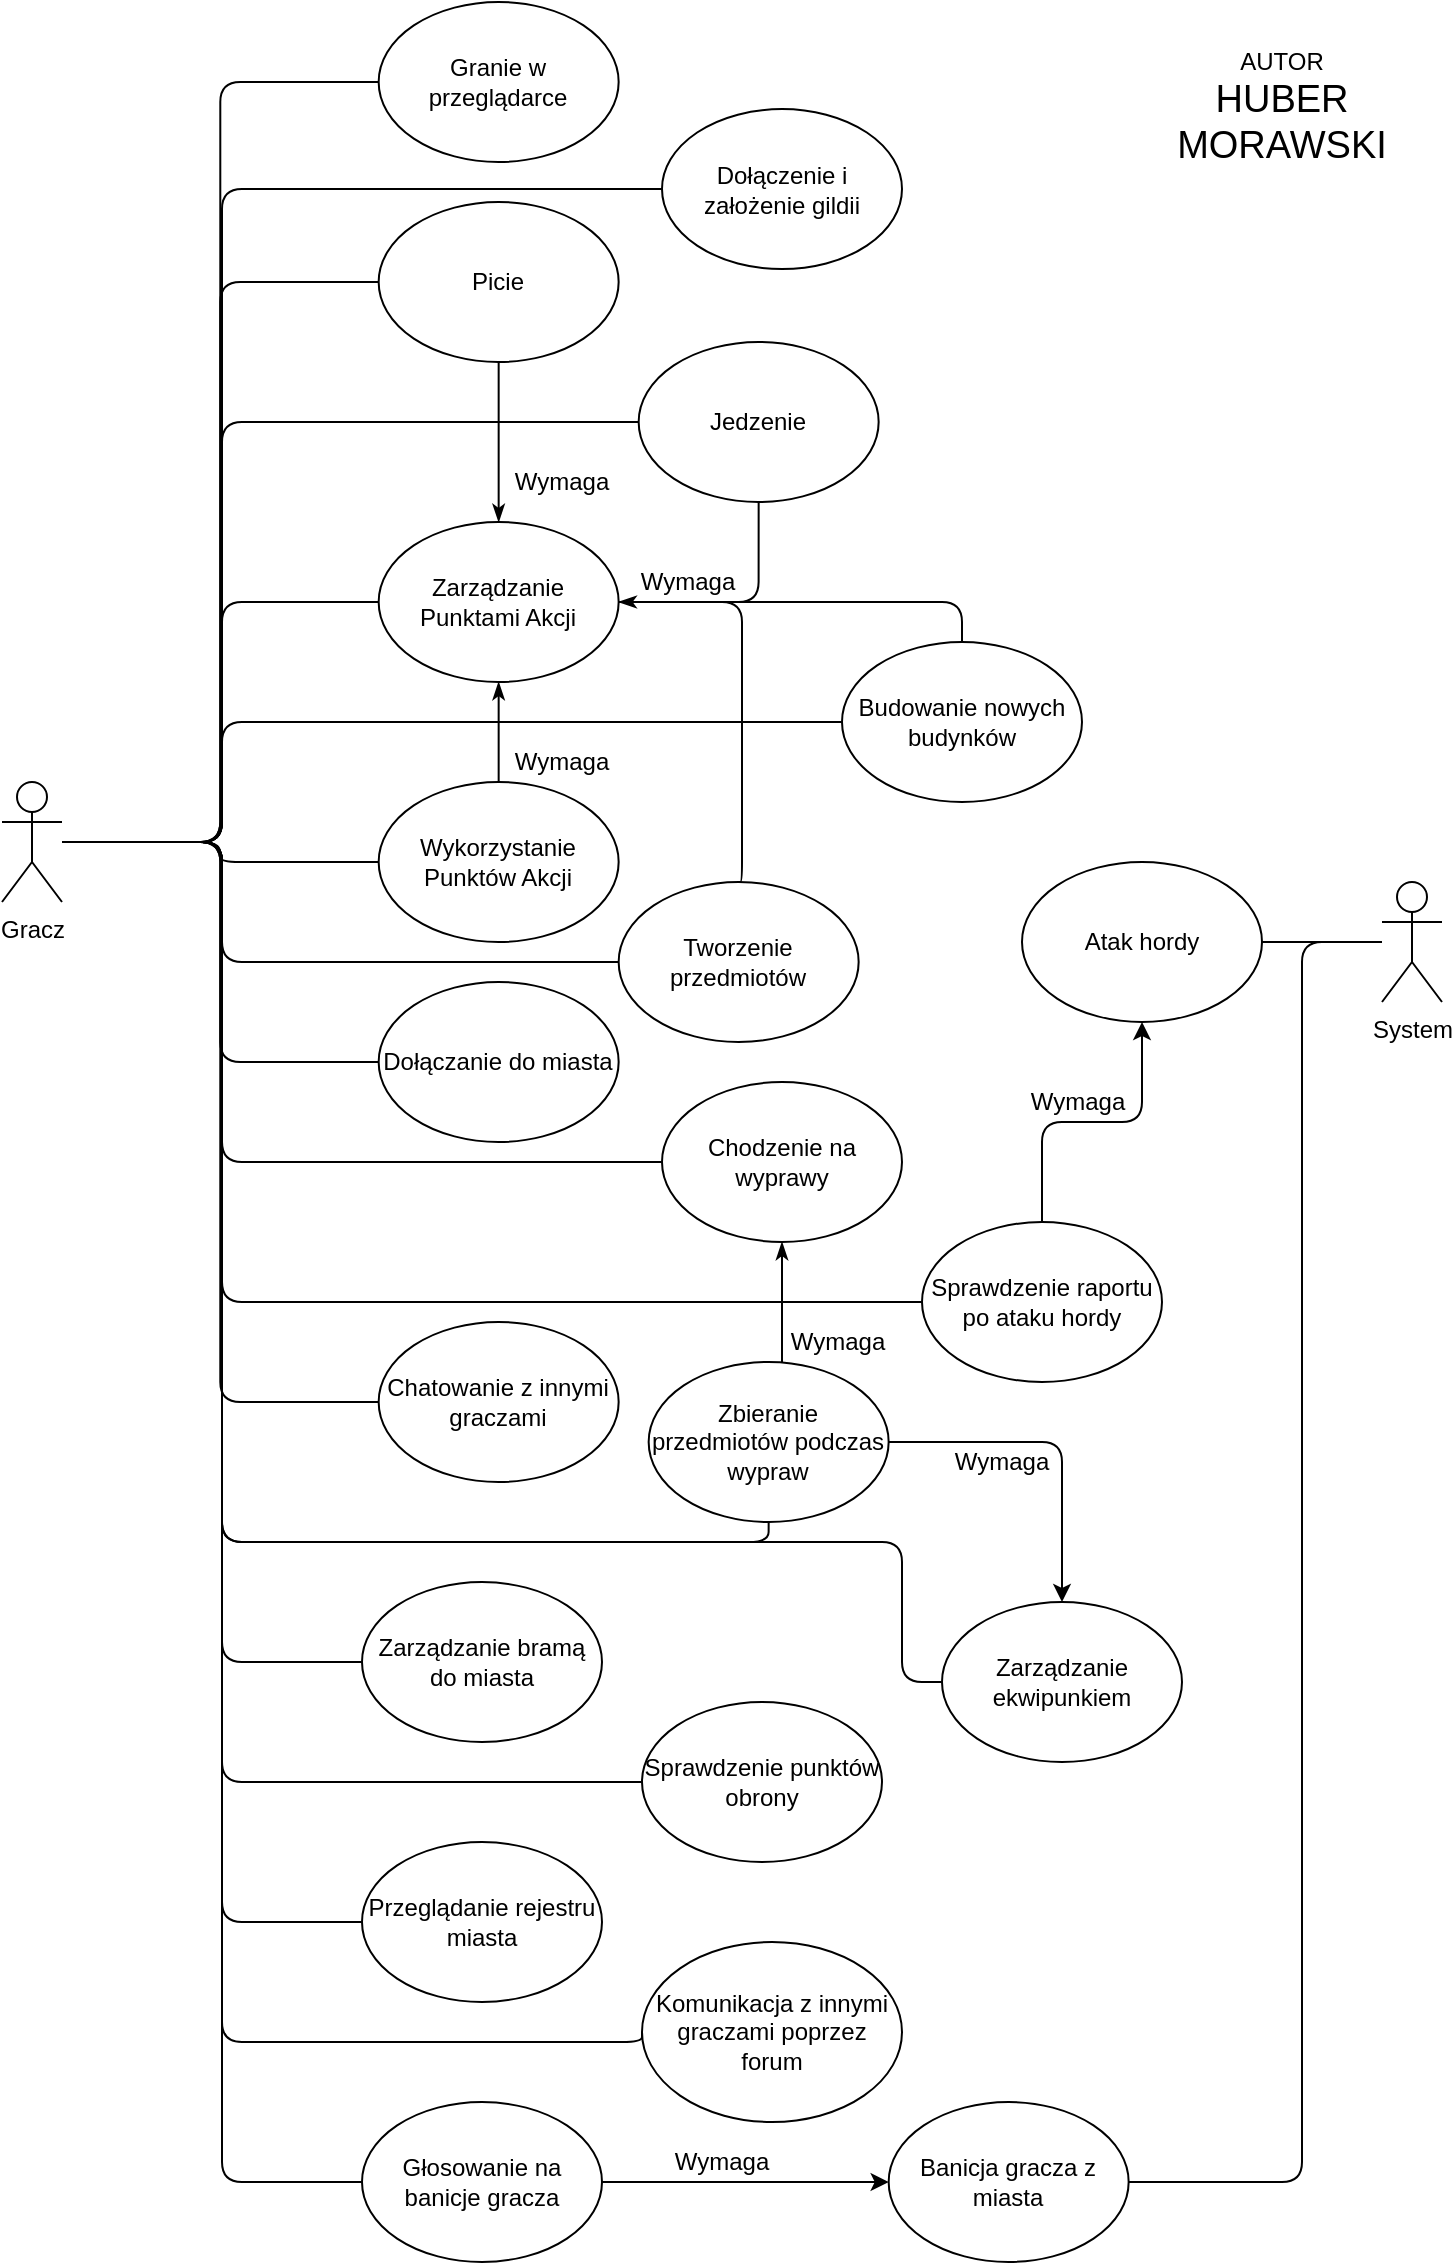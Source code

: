 <mxfile version="12.4.2" type="github" pages="1">
  <diagram id="sbx90NKQ8JtppjE0t-Ym" name="Page-1">
    <mxGraphModel dx="1673" dy="974" grid="1" gridSize="10" guides="1" tooltips="1" connect="1" arrows="1" fold="1" page="1" pageScale="1" pageWidth="827" pageHeight="1169" math="0" shadow="0">
      <root>
        <mxCell id="0"/>
        <mxCell id="1" parent="0"/>
        <mxCell id="Hk6zWukqzI0tbRbYJxlD-14" style="edgeStyle=orthogonalEdgeStyle;rounded=1;orthogonalLoop=1;jettySize=auto;html=1;entryX=0;entryY=0.5;entryDx=0;entryDy=0;endArrow=none;endFill=0;" edge="1" parent="1" source="Hk6zWukqzI0tbRbYJxlD-1" target="Hk6zWukqzI0tbRbYJxlD-7">
          <mxGeometry relative="1" as="geometry">
            <Array as="points">
              <mxPoint x="180" y="440"/>
              <mxPoint x="180" y="320"/>
            </Array>
          </mxGeometry>
        </mxCell>
        <mxCell id="Hk6zWukqzI0tbRbYJxlD-15" style="edgeStyle=orthogonalEdgeStyle;rounded=1;orthogonalLoop=1;jettySize=auto;html=1;entryX=0;entryY=0.5;entryDx=0;entryDy=0;endArrow=none;endFill=0;" edge="1" parent="1" source="Hk6zWukqzI0tbRbYJxlD-1" target="Hk6zWukqzI0tbRbYJxlD-10">
          <mxGeometry relative="1" as="geometry">
            <Array as="points">
              <mxPoint x="180" y="440"/>
              <mxPoint x="180" y="230"/>
            </Array>
          </mxGeometry>
        </mxCell>
        <mxCell id="Hk6zWukqzI0tbRbYJxlD-18" style="edgeStyle=orthogonalEdgeStyle;rounded=1;orthogonalLoop=1;jettySize=auto;html=1;entryX=0;entryY=0.5;entryDx=0;entryDy=0;endArrow=none;endFill=0;" edge="1" parent="1" source="Hk6zWukqzI0tbRbYJxlD-1" target="Hk6zWukqzI0tbRbYJxlD-17">
          <mxGeometry relative="1" as="geometry">
            <Array as="points">
              <mxPoint x="179" y="440"/>
              <mxPoint x="179" y="450"/>
            </Array>
          </mxGeometry>
        </mxCell>
        <mxCell id="Hk6zWukqzI0tbRbYJxlD-23" style="edgeStyle=orthogonalEdgeStyle;rounded=1;orthogonalLoop=1;jettySize=auto;html=1;entryX=0;entryY=0.5;entryDx=0;entryDy=0;endArrow=none;endFill=0;" edge="1" parent="1" source="Hk6zWukqzI0tbRbYJxlD-1" target="Hk6zWukqzI0tbRbYJxlD-20">
          <mxGeometry relative="1" as="geometry"/>
        </mxCell>
        <mxCell id="Hk6zWukqzI0tbRbYJxlD-26" style="edgeStyle=orthogonalEdgeStyle;rounded=1;orthogonalLoop=1;jettySize=auto;html=1;entryX=0;entryY=0.5;entryDx=0;entryDy=0;endArrow=none;endFill=0;" edge="1" parent="1" source="Hk6zWukqzI0tbRbYJxlD-1" target="Hk6zWukqzI0tbRbYJxlD-25">
          <mxGeometry relative="1" as="geometry"/>
        </mxCell>
        <mxCell id="Hk6zWukqzI0tbRbYJxlD-28" style="edgeStyle=orthogonalEdgeStyle;rounded=1;orthogonalLoop=1;jettySize=auto;html=1;entryX=0;entryY=0.5;entryDx=0;entryDy=0;endArrow=none;endFill=0;" edge="1" parent="1" source="Hk6zWukqzI0tbRbYJxlD-1" target="Hk6zWukqzI0tbRbYJxlD-27">
          <mxGeometry relative="1" as="geometry">
            <Array as="points">
              <mxPoint x="180" y="440"/>
              <mxPoint x="180" y="380"/>
            </Array>
          </mxGeometry>
        </mxCell>
        <mxCell id="Hk6zWukqzI0tbRbYJxlD-34" style="edgeStyle=orthogonalEdgeStyle;rounded=1;orthogonalLoop=1;jettySize=auto;html=1;entryX=0;entryY=0.5;entryDx=0;entryDy=0;endArrow=none;endFill=0;" edge="1" parent="1" source="Hk6zWukqzI0tbRbYJxlD-1" target="Hk6zWukqzI0tbRbYJxlD-32">
          <mxGeometry relative="1" as="geometry"/>
        </mxCell>
        <mxCell id="Hk6zWukqzI0tbRbYJxlD-36" style="edgeStyle=orthogonalEdgeStyle;rounded=1;orthogonalLoop=1;jettySize=auto;html=1;entryX=0;entryY=0.5;entryDx=0;entryDy=0;endArrow=none;endFill=0;" edge="1" parent="1" source="Hk6zWukqzI0tbRbYJxlD-1" target="Hk6zWukqzI0tbRbYJxlD-35">
          <mxGeometry relative="1" as="geometry">
            <Array as="points">
              <mxPoint x="180" y="440"/>
              <mxPoint x="180" y="500"/>
            </Array>
          </mxGeometry>
        </mxCell>
        <mxCell id="Hk6zWukqzI0tbRbYJxlD-40" style="edgeStyle=orthogonalEdgeStyle;rounded=1;orthogonalLoop=1;jettySize=auto;html=1;entryX=0;entryY=0.5;entryDx=0;entryDy=0;endArrow=none;endFill=0;" edge="1" parent="1" source="Hk6zWukqzI0tbRbYJxlD-1" target="Hk6zWukqzI0tbRbYJxlD-38">
          <mxGeometry relative="1" as="geometry">
            <Array as="points">
              <mxPoint x="180" y="440"/>
              <mxPoint x="180" y="600"/>
              <mxPoint x="400" y="600"/>
            </Array>
          </mxGeometry>
        </mxCell>
        <mxCell id="Hk6zWukqzI0tbRbYJxlD-42" style="edgeStyle=orthogonalEdgeStyle;rounded=1;orthogonalLoop=1;jettySize=auto;html=1;entryX=0.5;entryY=1;entryDx=0;entryDy=0;endArrow=none;endFill=0;" edge="1" parent="1" source="Hk6zWukqzI0tbRbYJxlD-1" target="Hk6zWukqzI0tbRbYJxlD-41">
          <mxGeometry relative="1" as="geometry">
            <Array as="points">
              <mxPoint x="180" y="440"/>
              <mxPoint x="180" y="790"/>
              <mxPoint x="453" y="790"/>
            </Array>
          </mxGeometry>
        </mxCell>
        <mxCell id="Hk6zWukqzI0tbRbYJxlD-44" style="edgeStyle=orthogonalEdgeStyle;orthogonalLoop=1;jettySize=auto;html=1;entryX=0;entryY=0.5;entryDx=0;entryDy=0;endArrow=none;endFill=0;rounded=1;" edge="1" parent="1" source="Hk6zWukqzI0tbRbYJxlD-1" target="Hk6zWukqzI0tbRbYJxlD-30">
          <mxGeometry relative="1" as="geometry"/>
        </mxCell>
        <mxCell id="Hk6zWukqzI0tbRbYJxlD-46" style="edgeStyle=orthogonalEdgeStyle;rounded=1;orthogonalLoop=1;jettySize=auto;html=1;entryX=0;entryY=0.5;entryDx=0;entryDy=0;endArrow=none;endFill=0;" edge="1" parent="1" source="Hk6zWukqzI0tbRbYJxlD-1" target="Hk6zWukqzI0tbRbYJxlD-45">
          <mxGeometry relative="1" as="geometry">
            <Array as="points">
              <mxPoint x="180" y="440"/>
              <mxPoint x="180" y="850"/>
            </Array>
          </mxGeometry>
        </mxCell>
        <mxCell id="Hk6zWukqzI0tbRbYJxlD-48" style="edgeStyle=orthogonalEdgeStyle;rounded=1;orthogonalLoop=1;jettySize=auto;html=1;entryX=0;entryY=0.5;entryDx=0;entryDy=0;endArrow=none;endFill=0;" edge="1" parent="1" source="Hk6zWukqzI0tbRbYJxlD-1" target="Hk6zWukqzI0tbRbYJxlD-47">
          <mxGeometry relative="1" as="geometry">
            <Array as="points">
              <mxPoint x="180" y="440"/>
              <mxPoint x="180" y="910"/>
            </Array>
          </mxGeometry>
        </mxCell>
        <mxCell id="Hk6zWukqzI0tbRbYJxlD-50" style="edgeStyle=orthogonalEdgeStyle;rounded=1;orthogonalLoop=1;jettySize=auto;html=1;entryX=0;entryY=0.5;entryDx=0;entryDy=0;endArrow=none;endFill=0;" edge="1" parent="1" source="Hk6zWukqzI0tbRbYJxlD-1" target="Hk6zWukqzI0tbRbYJxlD-49">
          <mxGeometry relative="1" as="geometry">
            <Array as="points">
              <mxPoint x="180" y="440"/>
              <mxPoint x="180" y="980"/>
            </Array>
          </mxGeometry>
        </mxCell>
        <mxCell id="Hk6zWukqzI0tbRbYJxlD-52" style="edgeStyle=orthogonalEdgeStyle;rounded=1;orthogonalLoop=1;jettySize=auto;html=1;entryX=0;entryY=0.5;entryDx=0;entryDy=0;endArrow=none;endFill=0;" edge="1" parent="1" source="Hk6zWukqzI0tbRbYJxlD-1" target="Hk6zWukqzI0tbRbYJxlD-51">
          <mxGeometry relative="1" as="geometry">
            <Array as="points">
              <mxPoint x="180" y="440"/>
              <mxPoint x="180" y="1040"/>
            </Array>
          </mxGeometry>
        </mxCell>
        <mxCell id="Hk6zWukqzI0tbRbYJxlD-55" style="edgeStyle=orthogonalEdgeStyle;rounded=1;orthogonalLoop=1;jettySize=auto;html=1;entryX=0;entryY=0.5;entryDx=0;entryDy=0;endArrow=none;endFill=0;" edge="1" parent="1" source="Hk6zWukqzI0tbRbYJxlD-1" target="Hk6zWukqzI0tbRbYJxlD-54">
          <mxGeometry relative="1" as="geometry">
            <Array as="points">
              <mxPoint x="180" y="440"/>
              <mxPoint x="180" y="790"/>
              <mxPoint x="520" y="790"/>
              <mxPoint x="520" y="860"/>
            </Array>
          </mxGeometry>
        </mxCell>
        <mxCell id="Hk6zWukqzI0tbRbYJxlD-60" style="edgeStyle=orthogonalEdgeStyle;rounded=1;orthogonalLoop=1;jettySize=auto;html=1;entryX=0;entryY=0.5;entryDx=0;entryDy=0;endArrow=none;endFill=0;" edge="1" parent="1" source="Hk6zWukqzI0tbRbYJxlD-1" target="Hk6zWukqzI0tbRbYJxlD-59">
          <mxGeometry relative="1" as="geometry">
            <Array as="points">
              <mxPoint x="180" y="440"/>
              <mxPoint x="180" y="670"/>
              <mxPoint x="508" y="670"/>
            </Array>
          </mxGeometry>
        </mxCell>
        <mxCell id="Hk6zWukqzI0tbRbYJxlD-72" style="edgeStyle=orthogonalEdgeStyle;rounded=1;orthogonalLoop=1;jettySize=auto;html=1;entryX=0;entryY=0.5;entryDx=0;entryDy=0;endArrow=none;endFill=0;" edge="1" parent="1" source="Hk6zWukqzI0tbRbYJxlD-1" target="Hk6zWukqzI0tbRbYJxlD-71">
          <mxGeometry relative="1" as="geometry">
            <Array as="points">
              <mxPoint x="180" y="440"/>
              <mxPoint x="180" y="1110"/>
            </Array>
          </mxGeometry>
        </mxCell>
        <mxCell id="Hk6zWukqzI0tbRbYJxlD-85" style="edgeStyle=orthogonalEdgeStyle;rounded=1;orthogonalLoop=1;jettySize=auto;html=1;entryX=0;entryY=0.5;entryDx=0;entryDy=0;endArrow=none;endFill=0;" edge="1" parent="1" source="Hk6zWukqzI0tbRbYJxlD-1" target="Hk6zWukqzI0tbRbYJxlD-84">
          <mxGeometry relative="1" as="geometry">
            <Array as="points">
              <mxPoint x="180" y="440"/>
              <mxPoint x="180" y="113"/>
            </Array>
          </mxGeometry>
        </mxCell>
        <mxCell id="Hk6zWukqzI0tbRbYJxlD-1" value="Gracz" style="shape=umlActor;verticalLabelPosition=bottom;labelBackgroundColor=#ffffff;verticalAlign=top;html=1;outlineConnect=0;" vertex="1" parent="1">
          <mxGeometry x="70" y="410" width="30" height="60" as="geometry"/>
        </mxCell>
        <mxCell id="Hk6zWukqzI0tbRbYJxlD-7" value="Zarządzanie Punktami Akcji" style="ellipse;whiteSpace=wrap;html=1;" vertex="1" parent="1">
          <mxGeometry x="258.33" y="280" width="120" height="80" as="geometry"/>
        </mxCell>
        <mxCell id="Hk6zWukqzI0tbRbYJxlD-22" style="edgeStyle=orthogonalEdgeStyle;rounded=1;orthogonalLoop=1;jettySize=auto;html=1;entryX=1;entryY=0.5;entryDx=0;entryDy=0;endArrow=classicThin;endFill=1;exitX=0.5;exitY=1;exitDx=0;exitDy=0;" edge="1" parent="1" source="Hk6zWukqzI0tbRbYJxlD-10" target="Hk6zWukqzI0tbRbYJxlD-7">
          <mxGeometry relative="1" as="geometry"/>
        </mxCell>
        <mxCell id="Hk6zWukqzI0tbRbYJxlD-10" value="Jedzenie" style="ellipse;whiteSpace=wrap;html=1;" vertex="1" parent="1">
          <mxGeometry x="388.33" y="190" width="120" height="80" as="geometry"/>
        </mxCell>
        <mxCell id="Hk6zWukqzI0tbRbYJxlD-19" style="edgeStyle=orthogonalEdgeStyle;rounded=1;orthogonalLoop=1;jettySize=auto;html=1;exitX=0.5;exitY=0;exitDx=0;exitDy=0;entryX=0.5;entryY=1;entryDx=0;entryDy=0;endArrow=classicThin;endFill=1;" edge="1" parent="1" source="Hk6zWukqzI0tbRbYJxlD-17" target="Hk6zWukqzI0tbRbYJxlD-7">
          <mxGeometry relative="1" as="geometry"/>
        </mxCell>
        <mxCell id="Hk6zWukqzI0tbRbYJxlD-17" value="Wykorzystanie Punktów Akcji" style="ellipse;whiteSpace=wrap;html=1;" vertex="1" parent="1">
          <mxGeometry x="258.33" y="410" width="120" height="80" as="geometry"/>
        </mxCell>
        <mxCell id="Hk6zWukqzI0tbRbYJxlD-24" style="edgeStyle=orthogonalEdgeStyle;rounded=1;orthogonalLoop=1;jettySize=auto;html=1;entryX=0.5;entryY=0;entryDx=0;entryDy=0;endArrow=classicThin;endFill=1;" edge="1" parent="1" source="Hk6zWukqzI0tbRbYJxlD-20" target="Hk6zWukqzI0tbRbYJxlD-7">
          <mxGeometry relative="1" as="geometry"/>
        </mxCell>
        <mxCell id="Hk6zWukqzI0tbRbYJxlD-20" value="Picie" style="ellipse;whiteSpace=wrap;html=1;" vertex="1" parent="1">
          <mxGeometry x="258.33" y="120" width="120" height="80" as="geometry"/>
        </mxCell>
        <mxCell id="Hk6zWukqzI0tbRbYJxlD-25" value="Dołączanie do miasta" style="ellipse;whiteSpace=wrap;html=1;" vertex="1" parent="1">
          <mxGeometry x="258.33" y="510" width="120" height="80" as="geometry"/>
        </mxCell>
        <mxCell id="Hk6zWukqzI0tbRbYJxlD-29" style="edgeStyle=orthogonalEdgeStyle;rounded=1;orthogonalLoop=1;jettySize=auto;html=1;entryX=1;entryY=0.5;entryDx=0;entryDy=0;endArrow=none;endFill=0;exitX=0.5;exitY=0;exitDx=0;exitDy=0;" edge="1" parent="1" source="Hk6zWukqzI0tbRbYJxlD-27" target="Hk6zWukqzI0tbRbYJxlD-7">
          <mxGeometry relative="1" as="geometry"/>
        </mxCell>
        <mxCell id="Hk6zWukqzI0tbRbYJxlD-27" value="Budowanie nowych budynków" style="ellipse;whiteSpace=wrap;html=1;" vertex="1" parent="1">
          <mxGeometry x="490" y="340" width="120" height="80" as="geometry"/>
        </mxCell>
        <mxCell id="Hk6zWukqzI0tbRbYJxlD-30" value="Granie w przeglądarce" style="ellipse;whiteSpace=wrap;html=1;" vertex="1" parent="1">
          <mxGeometry x="258.33" y="20" width="120" height="80" as="geometry"/>
        </mxCell>
        <mxCell id="Hk6zWukqzI0tbRbYJxlD-32" value="Chatowanie z innymi graczami" style="ellipse;whiteSpace=wrap;html=1;" vertex="1" parent="1">
          <mxGeometry x="258.33" y="680" width="120" height="80" as="geometry"/>
        </mxCell>
        <mxCell id="Hk6zWukqzI0tbRbYJxlD-37" style="edgeStyle=orthogonalEdgeStyle;rounded=1;orthogonalLoop=1;jettySize=auto;html=1;entryX=1;entryY=0.5;entryDx=0;entryDy=0;endArrow=none;endFill=0;exitX=0.5;exitY=0;exitDx=0;exitDy=0;" edge="1" parent="1" source="Hk6zWukqzI0tbRbYJxlD-35" target="Hk6zWukqzI0tbRbYJxlD-7">
          <mxGeometry relative="1" as="geometry">
            <Array as="points">
              <mxPoint x="440" y="460"/>
              <mxPoint x="440" y="320"/>
            </Array>
          </mxGeometry>
        </mxCell>
        <mxCell id="Hk6zWukqzI0tbRbYJxlD-35" value="Tworzenie przedmiotów" style="ellipse;whiteSpace=wrap;html=1;" vertex="1" parent="1">
          <mxGeometry x="378.33" y="460" width="120" height="80" as="geometry"/>
        </mxCell>
        <mxCell id="Hk6zWukqzI0tbRbYJxlD-38" value="Chodzenie na wyprawy" style="ellipse;whiteSpace=wrap;html=1;" vertex="1" parent="1">
          <mxGeometry x="400" y="560" width="120" height="80" as="geometry"/>
        </mxCell>
        <mxCell id="Hk6zWukqzI0tbRbYJxlD-43" style="edgeStyle=orthogonalEdgeStyle;rounded=1;orthogonalLoop=1;jettySize=auto;html=1;entryX=0.5;entryY=1;entryDx=0;entryDy=0;endArrow=classicThin;endFill=1;" edge="1" parent="1" source="Hk6zWukqzI0tbRbYJxlD-41" target="Hk6zWukqzI0tbRbYJxlD-38">
          <mxGeometry relative="1" as="geometry">
            <mxPoint x="450" y="710" as="targetPoint"/>
            <Array as="points">
              <mxPoint x="460" y="670"/>
              <mxPoint x="460" y="670"/>
            </Array>
          </mxGeometry>
        </mxCell>
        <mxCell id="Hk6zWukqzI0tbRbYJxlD-75" style="edgeStyle=orthogonalEdgeStyle;rounded=1;orthogonalLoop=1;jettySize=auto;html=1;entryX=0.5;entryY=0;entryDx=0;entryDy=0;endArrow=classic;endFill=1;" edge="1" parent="1" source="Hk6zWukqzI0tbRbYJxlD-41" target="Hk6zWukqzI0tbRbYJxlD-54">
          <mxGeometry relative="1" as="geometry"/>
        </mxCell>
        <mxCell id="Hk6zWukqzI0tbRbYJxlD-41" value="Zbieranie przedmiotów podczas wypraw" style="ellipse;whiteSpace=wrap;html=1;" vertex="1" parent="1">
          <mxGeometry x="393.33" y="700" width="120" height="80" as="geometry"/>
        </mxCell>
        <mxCell id="Hk6zWukqzI0tbRbYJxlD-45" value="Zarządzanie bramą do miasta" style="ellipse;whiteSpace=wrap;html=1;" vertex="1" parent="1">
          <mxGeometry x="250" y="810" width="120" height="80" as="geometry"/>
        </mxCell>
        <mxCell id="Hk6zWukqzI0tbRbYJxlD-47" value="Sprawdzenie punktów obrony" style="ellipse;whiteSpace=wrap;html=1;" vertex="1" parent="1">
          <mxGeometry x="390" y="870" width="120" height="80" as="geometry"/>
        </mxCell>
        <mxCell id="Hk6zWukqzI0tbRbYJxlD-49" value="Przeglądanie rejestru miasta" style="ellipse;whiteSpace=wrap;html=1;" vertex="1" parent="1">
          <mxGeometry x="250.0" y="940" width="120" height="80" as="geometry"/>
        </mxCell>
        <mxCell id="Hk6zWukqzI0tbRbYJxlD-51" value="Komunikacja z innymi graczami poprzez forum" style="ellipse;whiteSpace=wrap;html=1;" vertex="1" parent="1">
          <mxGeometry x="390" y="990" width="130" height="90" as="geometry"/>
        </mxCell>
        <mxCell id="Hk6zWukqzI0tbRbYJxlD-54" value="Zarządzanie ekwipunkiem" style="ellipse;whiteSpace=wrap;html=1;" vertex="1" parent="1">
          <mxGeometry x="540" y="820" width="120" height="80" as="geometry"/>
        </mxCell>
        <mxCell id="Hk6zWukqzI0tbRbYJxlD-58" style="edgeStyle=orthogonalEdgeStyle;rounded=1;orthogonalLoop=1;jettySize=auto;html=1;endArrow=none;endFill=0;entryX=1;entryY=0.5;entryDx=0;entryDy=0;" edge="1" parent="1" source="Hk6zWukqzI0tbRbYJxlD-56" target="Hk6zWukqzI0tbRbYJxlD-57">
          <mxGeometry relative="1" as="geometry">
            <mxPoint x="720" y="490.0" as="targetPoint"/>
          </mxGeometry>
        </mxCell>
        <mxCell id="Hk6zWukqzI0tbRbYJxlD-78" style="edgeStyle=orthogonalEdgeStyle;rounded=1;orthogonalLoop=1;jettySize=auto;html=1;entryX=1;entryY=0.5;entryDx=0;entryDy=0;endArrow=none;endFill=0;" edge="1" parent="1" source="Hk6zWukqzI0tbRbYJxlD-56" target="Hk6zWukqzI0tbRbYJxlD-77">
          <mxGeometry relative="1" as="geometry">
            <Array as="points">
              <mxPoint x="720" y="490"/>
              <mxPoint x="720" y="1110"/>
            </Array>
          </mxGeometry>
        </mxCell>
        <mxCell id="Hk6zWukqzI0tbRbYJxlD-56" value="System" style="shape=umlActor;verticalLabelPosition=bottom;labelBackgroundColor=#ffffff;verticalAlign=top;html=1;outlineConnect=0;" vertex="1" parent="1">
          <mxGeometry x="760" y="460" width="30" height="60" as="geometry"/>
        </mxCell>
        <mxCell id="Hk6zWukqzI0tbRbYJxlD-57" value="Atak hordy" style="ellipse;whiteSpace=wrap;html=1;" vertex="1" parent="1">
          <mxGeometry x="580" y="450" width="120" height="80" as="geometry"/>
        </mxCell>
        <mxCell id="Hk6zWukqzI0tbRbYJxlD-64" style="edgeStyle=orthogonalEdgeStyle;rounded=1;orthogonalLoop=1;jettySize=auto;html=1;entryX=0.5;entryY=1;entryDx=0;entryDy=0;endArrow=classic;endFill=1;" edge="1" parent="1" source="Hk6zWukqzI0tbRbYJxlD-59" target="Hk6zWukqzI0tbRbYJxlD-57">
          <mxGeometry relative="1" as="geometry"/>
        </mxCell>
        <mxCell id="Hk6zWukqzI0tbRbYJxlD-59" value="Sprawdzenie raportu po ataku hordy" style="ellipse;whiteSpace=wrap;html=1;" vertex="1" parent="1">
          <mxGeometry x="530" y="630.0" width="120" height="80" as="geometry"/>
        </mxCell>
        <mxCell id="Hk6zWukqzI0tbRbYJxlD-62" value="Wymaga" style="text;html=1;strokeColor=none;fillColor=none;align=center;verticalAlign=middle;whiteSpace=wrap;rounded=0;" vertex="1" parent="1">
          <mxGeometry x="588.33" y="560" width="40" height="20" as="geometry"/>
        </mxCell>
        <mxCell id="Hk6zWukqzI0tbRbYJxlD-65" value="Wymaga" style="text;html=1;strokeColor=none;fillColor=none;align=center;verticalAlign=middle;whiteSpace=wrap;rounded=0;" vertex="1" parent="1">
          <mxGeometry x="468.33" y="680" width="40" height="20" as="geometry"/>
        </mxCell>
        <mxCell id="Hk6zWukqzI0tbRbYJxlD-67" value="Wymaga" style="text;html=1;strokeColor=none;fillColor=none;align=center;verticalAlign=middle;whiteSpace=wrap;rounded=0;" vertex="1" parent="1">
          <mxGeometry x="393.33" y="300" width="40" height="20" as="geometry"/>
        </mxCell>
        <mxCell id="Hk6zWukqzI0tbRbYJxlD-68" value="Wymaga" style="text;html=1;strokeColor=none;fillColor=none;align=center;verticalAlign=middle;whiteSpace=wrap;rounded=0;" vertex="1" parent="1">
          <mxGeometry x="330" y="250" width="40" height="20" as="geometry"/>
        </mxCell>
        <mxCell id="Hk6zWukqzI0tbRbYJxlD-69" value="Wymaga" style="text;html=1;strokeColor=none;fillColor=none;align=center;verticalAlign=middle;whiteSpace=wrap;rounded=0;" vertex="1" parent="1">
          <mxGeometry x="330" y="390" width="40" height="20" as="geometry"/>
        </mxCell>
        <mxCell id="Hk6zWukqzI0tbRbYJxlD-79" style="edgeStyle=orthogonalEdgeStyle;rounded=1;orthogonalLoop=1;jettySize=auto;html=1;endArrow=classic;endFill=1;" edge="1" parent="1" source="Hk6zWukqzI0tbRbYJxlD-71" target="Hk6zWukqzI0tbRbYJxlD-77">
          <mxGeometry relative="1" as="geometry"/>
        </mxCell>
        <mxCell id="Hk6zWukqzI0tbRbYJxlD-71" value="Głosowanie na banicje gracza" style="ellipse;whiteSpace=wrap;html=1;" vertex="1" parent="1">
          <mxGeometry x="250" y="1070" width="120" height="80" as="geometry"/>
        </mxCell>
        <mxCell id="Hk6zWukqzI0tbRbYJxlD-76" value="Wymaga" style="text;html=1;strokeColor=none;fillColor=none;align=center;verticalAlign=middle;whiteSpace=wrap;rounded=0;" vertex="1" parent="1">
          <mxGeometry x="550" y="740" width="40" height="20" as="geometry"/>
        </mxCell>
        <mxCell id="Hk6zWukqzI0tbRbYJxlD-77" value="Banicja gracza z miasta" style="ellipse;whiteSpace=wrap;html=1;" vertex="1" parent="1">
          <mxGeometry x="513.33" y="1070" width="120" height="80" as="geometry"/>
        </mxCell>
        <mxCell id="Hk6zWukqzI0tbRbYJxlD-80" value="Wymaga" style="text;html=1;strokeColor=none;fillColor=none;align=center;verticalAlign=middle;whiteSpace=wrap;rounded=0;" vertex="1" parent="1">
          <mxGeometry x="410" y="1090" width="40" height="20" as="geometry"/>
        </mxCell>
        <mxCell id="Hk6zWukqzI0tbRbYJxlD-81" value="&lt;font style=&quot;font-size: 19px&quot;&gt;HUBER MORAWSKI&lt;/font&gt;" style="text;html=1;strokeColor=none;fillColor=none;align=center;verticalAlign=middle;whiteSpace=wrap;rounded=0;" vertex="1" parent="1">
          <mxGeometry x="690" y="70" width="40" height="20" as="geometry"/>
        </mxCell>
        <mxCell id="Hk6zWukqzI0tbRbYJxlD-83" value="AUTOR" style="text;html=1;strokeColor=none;fillColor=none;align=center;verticalAlign=middle;whiteSpace=wrap;rounded=0;" vertex="1" parent="1">
          <mxGeometry x="690" y="40" width="40" height="20" as="geometry"/>
        </mxCell>
        <mxCell id="Hk6zWukqzI0tbRbYJxlD-84" value="Dołączenie i założenie gildii" style="ellipse;whiteSpace=wrap;html=1;" vertex="1" parent="1">
          <mxGeometry x="400" y="73.53" width="120" height="80" as="geometry"/>
        </mxCell>
      </root>
    </mxGraphModel>
  </diagram>
</mxfile>
